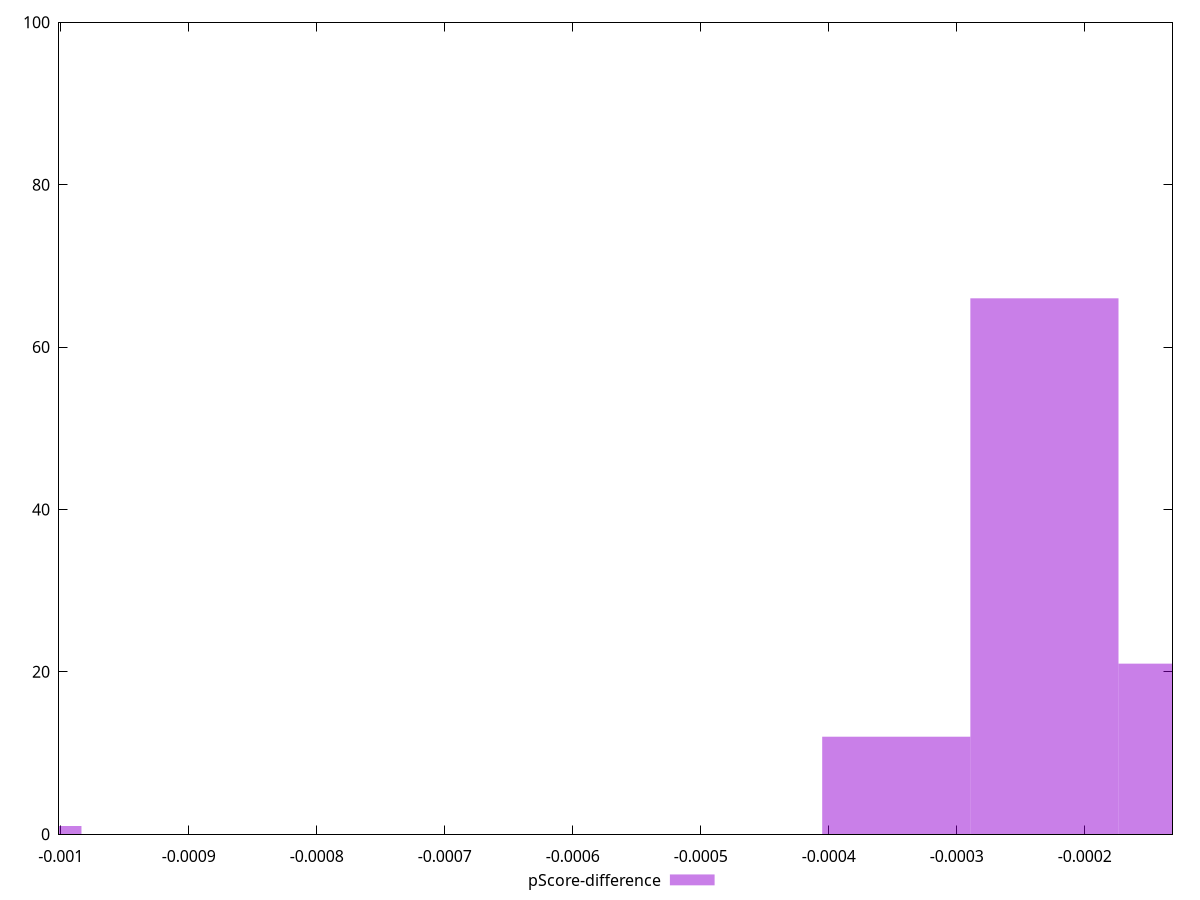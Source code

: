 reset

$pScoreDifference <<EOF
-0.0010417179850004052 1
-0.0003472393283334684 12
-0.00023149288555564558 66
-0.00011574644277782279 21
EOF

set key outside below
set boxwidth 0.00011574644277782279
set xrange [-0.0010013921234719447:-0.00013143251647473875]
set yrange [0:100]
set trange [0:100]
set style fill transparent solid 0.5 noborder
set terminal svg size 640, 490 enhanced background rgb 'white'
set output "report_00018_2021-02-10T15-25-16.877Z/mainthread-work-breakdown/samples/pages+cached+noadtech+nomedia/pScore-difference/histogram.svg"

plot $pScoreDifference title "pScore-difference" with boxes

reset

